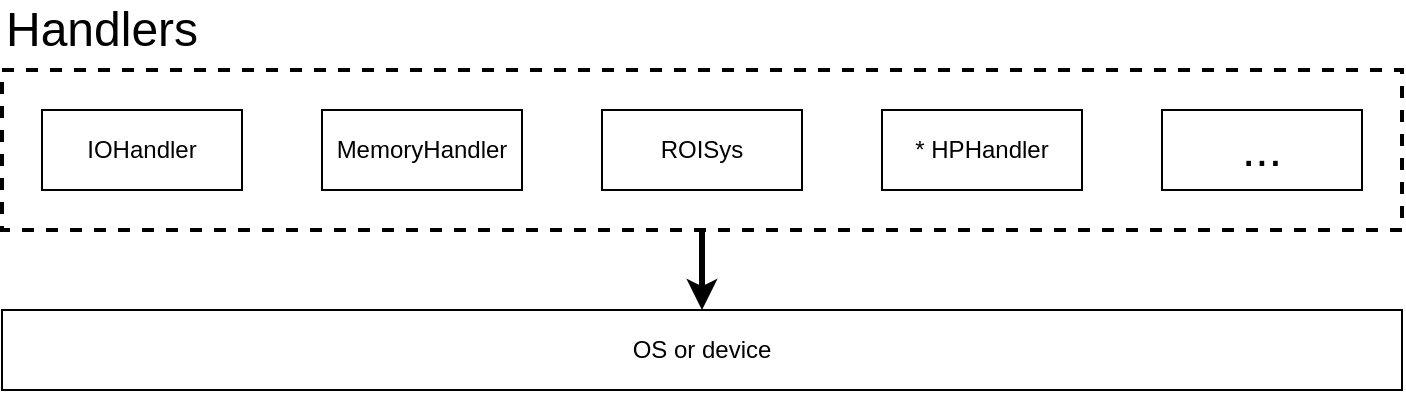 <mxfile version="12.1.0" type="device" pages="1"><diagram id="VgzZxk7ZFfjg7Jnh59wo" name="Page-1"><mxGraphModel dx="1088" dy="633" grid="1" gridSize="10" guides="1" tooltips="1" connect="1" arrows="1" fold="1" page="1" pageScale="1" pageWidth="2336" pageHeight="1654" math="0" shadow="0"><root><mxCell id="0"/><mxCell id="1" parent="0"/><mxCell id="T1ItPczIlb4B9GDErqjU-14" style="edgeStyle=orthogonalEdgeStyle;rounded=0;orthogonalLoop=1;jettySize=auto;html=1;exitX=0.5;exitY=1;exitDx=0;exitDy=0;entryX=0.5;entryY=0;entryDx=0;entryDy=0;strokeWidth=3;fontSize=24;" edge="1" parent="1" source="T1ItPczIlb4B9GDErqjU-1" target="T1ItPczIlb4B9GDErqjU-16"><mxGeometry relative="1" as="geometry"><mxPoint x="600" y="540" as="targetPoint"/></mxGeometry></mxCell><mxCell id="T1ItPczIlb4B9GDErqjU-1" value="" style="rounded=0;whiteSpace=wrap;html=1;fillColor=none;dashed=1;strokeWidth=2;" vertex="1" parent="1"><mxGeometry x="250" y="400" width="700" height="80" as="geometry"/></mxCell><mxCell id="T1ItPczIlb4B9GDErqjU-2" value="Handlers" style="text;html=1;strokeColor=none;fillColor=none;align=center;verticalAlign=middle;whiteSpace=wrap;rounded=0;fontSize=24;" vertex="1" parent="1"><mxGeometry x="260" y="370" width="80" height="20" as="geometry"/></mxCell><mxCell id="T1ItPczIlb4B9GDErqjU-3" value="IOHandler" style="rounded=0;whiteSpace=wrap;html=1;fillColor=none;" vertex="1" parent="1"><mxGeometry x="270" y="420" width="100" height="40" as="geometry"/></mxCell><mxCell id="T1ItPczIlb4B9GDErqjU-4" value="MemoryHandler" style="rounded=0;whiteSpace=wrap;html=1;fillColor=none;" vertex="1" parent="1"><mxGeometry x="410" y="420" width="100" height="40" as="geometry"/></mxCell><mxCell id="T1ItPczIlb4B9GDErqjU-5" value="ROISys" style="rounded=0;whiteSpace=wrap;html=1;fillColor=none;fontSize=12;" vertex="1" parent="1"><mxGeometry x="550" y="420" width="100" height="40" as="geometry"/></mxCell><mxCell id="T1ItPczIlb4B9GDErqjU-6" value="* HPHandler" style="rounded=0;whiteSpace=wrap;html=1;fillColor=none;" vertex="1" parent="1"><mxGeometry x="690" y="420" width="100" height="40" as="geometry"/></mxCell><mxCell id="T1ItPczIlb4B9GDErqjU-7" value="&lt;font style=&quot;font-size: 24px&quot;&gt;...&lt;/font&gt;" style="rounded=0;whiteSpace=wrap;html=1;fillColor=none;" vertex="1" parent="1"><mxGeometry x="830" y="420" width="100" height="40" as="geometry"/></mxCell><mxCell id="T1ItPczIlb4B9GDErqjU-16" value="OS or device" style="rounded=0;whiteSpace=wrap;html=1;fillColor=none;" vertex="1" parent="1"><mxGeometry x="250" y="520" width="700" height="40" as="geometry"/></mxCell></root></mxGraphModel></diagram></mxfile>